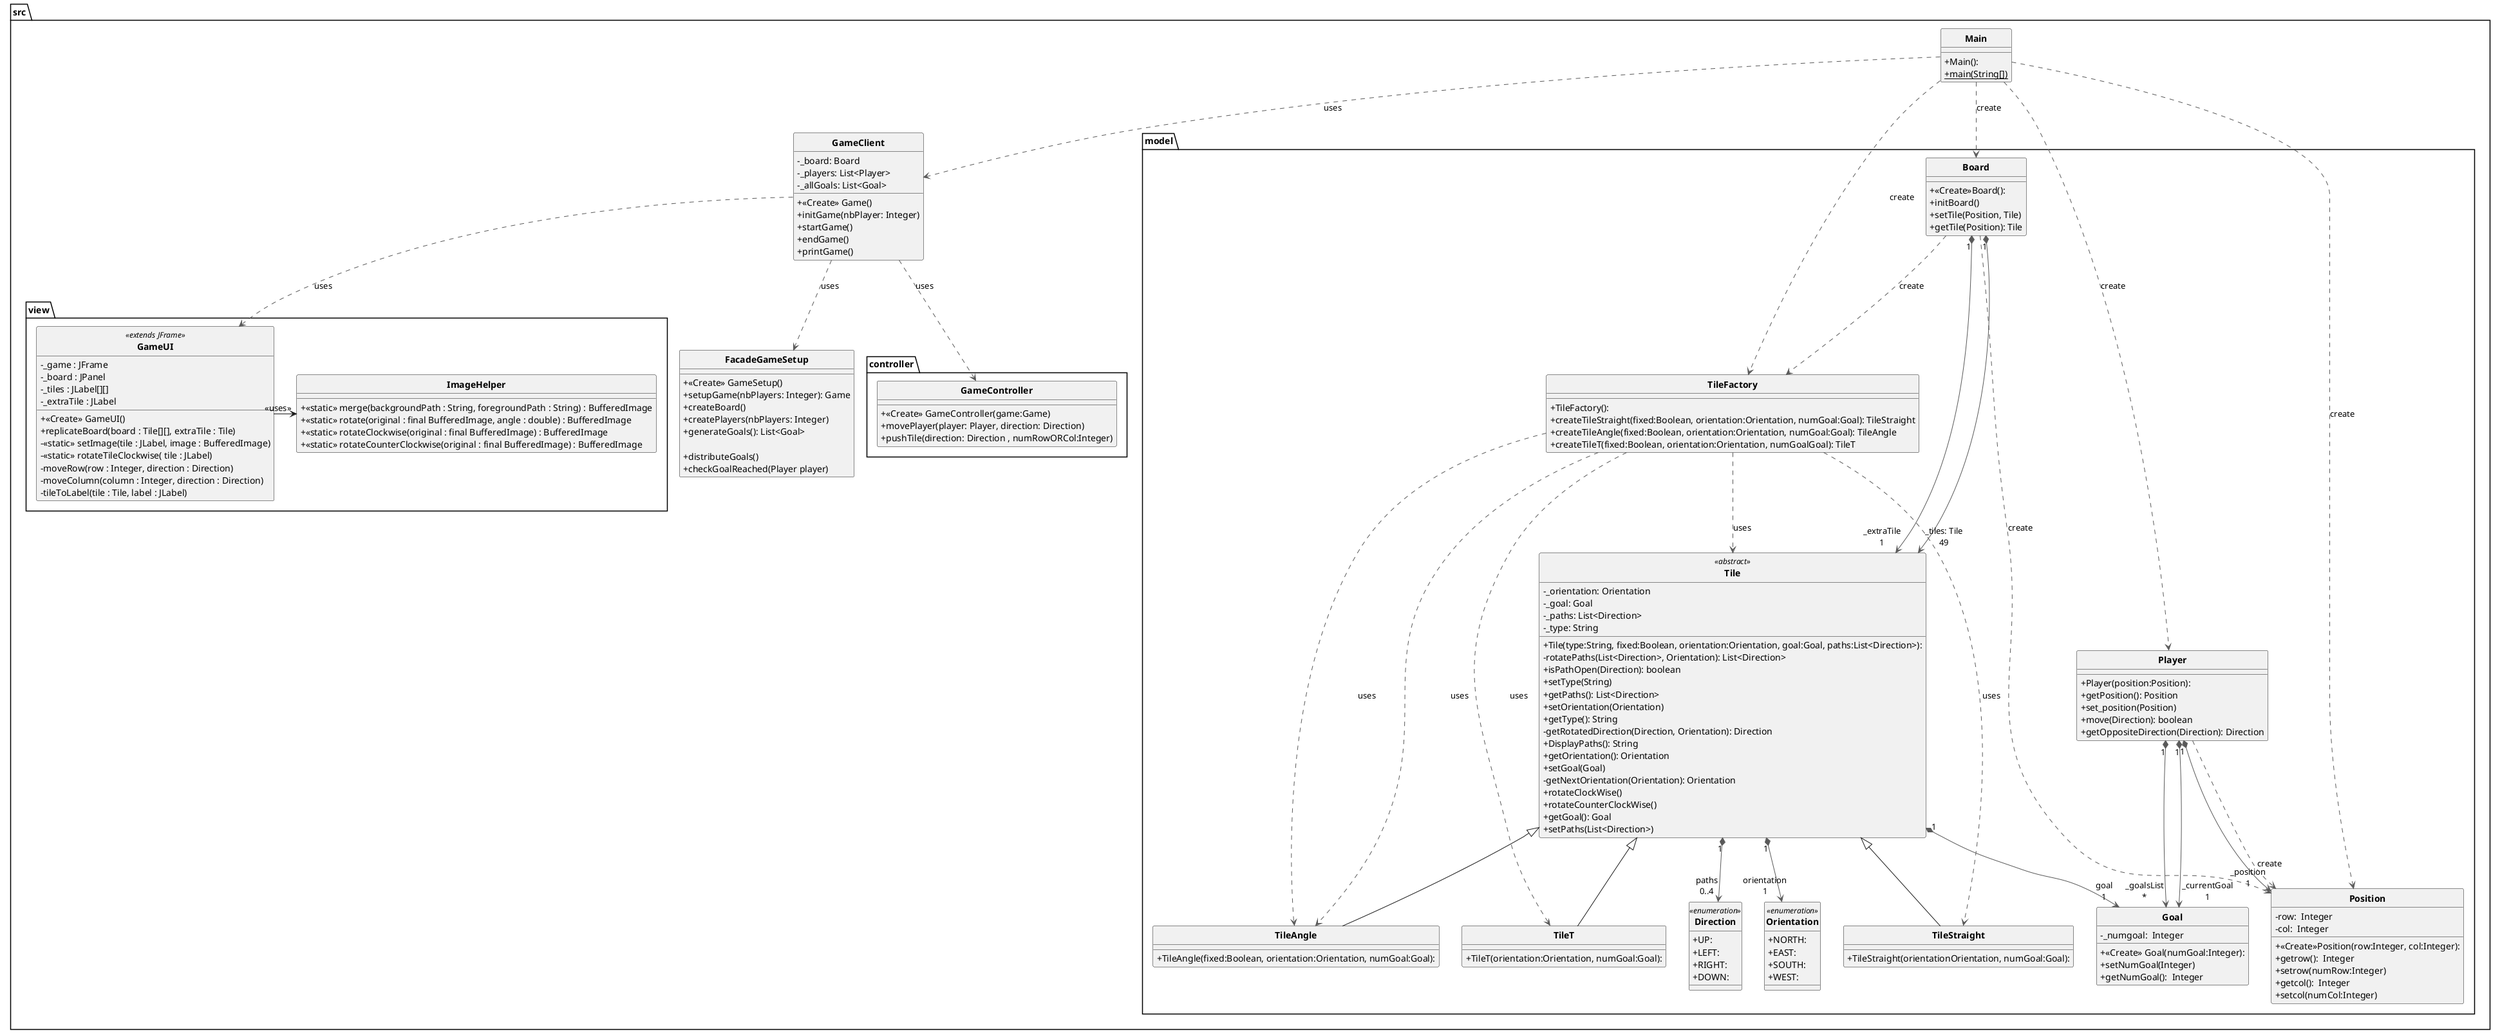 @startuml

'https://plantuml.com/class-diagram
skinparam classAttributeIconSize 0
skinparam classFontStyle Bold
skinparam style strictuml

package src {
    class Main {
      + Main():
      + {static} main(String[])
    }

    package view {
        class GameUI <<extends JFrame>> {
            -_game : JFrame
            -_board : JPanel
            -_tiles : JLabel[][]
            -_extraTile : JLabel

            + <<Create>> GameUI()
            +replicateBoard(board : Tile[][], extraTile : Tile)
            - <<static>> setImage(tile : JLabel, image : BufferedImage)
            - <<static>> rotateTileClockwise( tile : JLabel)
            -moveRow(row : Integer, direction : Direction)
            -moveColumn(column : Integer, direction : Direction)
            -tileToLabel(tile : Tile, label : JLabel)
        }

        class ImageHelper {
            + <<static>> merge(backgroundPath : String, foregroundPath : String) : BufferedImage
            + <<static>> rotate(original : final BufferedImage, angle : double) : BufferedImage
            + <<static>> rotateClockwise(original : final BufferedImage) : BufferedImage
            + <<static>> rotateCounterClockwise(original : final BufferedImage) : BufferedImage
        }
    }

    package controller {
        class GameController {
            + <<Create>> GameController(game:Game)
            + movePlayer(player: Player, direction: Direction)
            + pushTile(direction: Direction , numRowORCol:Integer)
        }
    }

    class GameClient {
      - _board: Board
      - _players: List<Player>
      - _allGoals: List<Goal>
      + <<Create>> Game()
      + initGame(nbPlayer: Integer)
      + startGame()
      + endGame()
      + printGame()
    }

    class FacadeGameSetup {
          + <<Create>> GameSetup()
          + setupGame(nbPlayers: Integer): Game
          + createBoard()
          + createPlayers(nbPlayers: Integer)
          + generateGoals(): List<Goal>

          + distributeGoals()
          + checkGoalReached(Player player)
        }



    package model {
        class Board {
              + <<Create>>Board():
              + initBoard()
              + setTile(Position, Tile)
              + getTile(Position): Tile
            }
            enum Direction << enumeration >> {
              + UP:
              + LEFT:
              + RIGHT:
              + DOWN:
            }
            class Goal {
              + <<Create>> Goal(numGoal:Integer):
              - _numgoal:  Integer
              + setNumGoal(Integer)
              + getNumGoal():  Integer
            }

            enum Orientation << enumeration >> {
              + NORTH:
              + EAST:
              + SOUTH:
              + WEST:
            }
            class Player {
              + Player(position:Position):
              + getPosition(): Position
              + set_position(Position)
              + move(Direction): boolean
              + getOppositeDirection(Direction): Direction
            }


            class Position {
              + <<Create>>Position(row:Integer, col:Integer):
              - row:  Integer
              - col:  Integer

              + getrow():  Integer
              + setrow(numRow:Integer)
              + getcol():  Integer
              + setcol(numCol:Integer)
            }
            class Tile <<abstract>> {
              + Tile(type:String, fixed:Boolean, orientation:Orientation, goal:Goal, paths:List<Direction>):
              - _orientation: Orientation
              - _goal: Goal
              - _paths: List<Direction>
              - _type: String
              - rotatePaths(List<Direction>, Orientation): List<Direction>
              + isPathOpen(Direction): boolean
              + setType(String)
              + getPaths(): List<Direction>
              + setOrientation(Orientation)
              + getType(): String
              - getRotatedDirection(Direction, Orientation): Direction
              + DisplayPaths(): String
              + getOrientation(): Orientation
              + setGoal(Goal)
              - getNextOrientation(Orientation): Orientation
              + rotateClockWise()
              + rotateCounterClockWise()
              + getGoal(): Goal
              + setPaths(List<Direction>)
            }
            class TileAngle extends Tile {
              + TileAngle(fixed:Boolean, orientation:Orientation, numGoal:Goal):
            }
            class TileStraight extends Tile{
              + TileStraight(orientationOrientation, numGoal:Goal):
            }
            class TileT extends Tile{
              + TileT(orientation:Orientation, numGoal:Goal):
            }
            class TileFactory {
              + TileFactory():
              + createTileStraight(fixed:Boolean, orientation:Orientation, numGoal:Goal): TileStraight
              + createTileAngle(fixed:Boolean, orientation:Orientation, numGoal:Goal): TileAngle
              + createTileT(fixed:Boolean, orientation:Orientation, numGoalGoal): TileT
            }
        }


}


Board         -[#595959,dashed]->  Position     : "«create»"
Board        "1" *-[#595959,plain]-> "_extraTile\n1" Tile
Board        "1" *-[#595959,plain]-> "_tiles: Tile\n49" Tile
Board         -[#595959,dashed]->  TileFactory  : "«create»"

Main          -[#595959,dashed]->  Board        : "«create»"
Main          -[#595959,dashed]->  Player         : "«create»"
Main          -[#595959,dashed]->  Position     : "«create»"
Main          -[#595959,dashed]->  TileFactory  : "«create»"
Main          -[#595959,dashed]->  GameClient         : "«uses»"
Player         "1" *-[#595959,plain]-> "_position\n1" Position
Player          -[#595959,dashed]->  Position     : "«create»"
Player       "1" *-[#595959,plain]-> "_goalsList\n*" Goal
Player       "1" *-[#595959,plain]-> "_currentGoal\n1" Goal
Tile         "1" *-[#595959,plain]-> "paths\n0..4" Direction
Tile         "1" *-[#595959,plain]-> "goal\n1" Goal
Tile         "1" *-[#595959,plain]-> "orientation\n1" Orientation
TileFactory   -[#595959,dashed]->  TileAngle    : "«uses»"
TileFactory   -[#595959,dashed]->  TileAngle    : "«uses»"
TileFactory   -[#595959,dashed]->  TileStraight : "«uses»"
TileFactory   -[#595959,dashed]->  TileT        : "«uses»"
TileFactory   -[#595959,dashed]->  Tile        : "«uses»"

GameClient    -[#595959,dashed]->  FacadeGameSetup        : "«uses»"
GameClient    -[#595959,dashed]->  GameController        : "«uses»"
GameClient    -[#595959,dashed]->  GameUI        : "«uses»"

GameUI -> "«uses»" ImageHelper

@enduml
